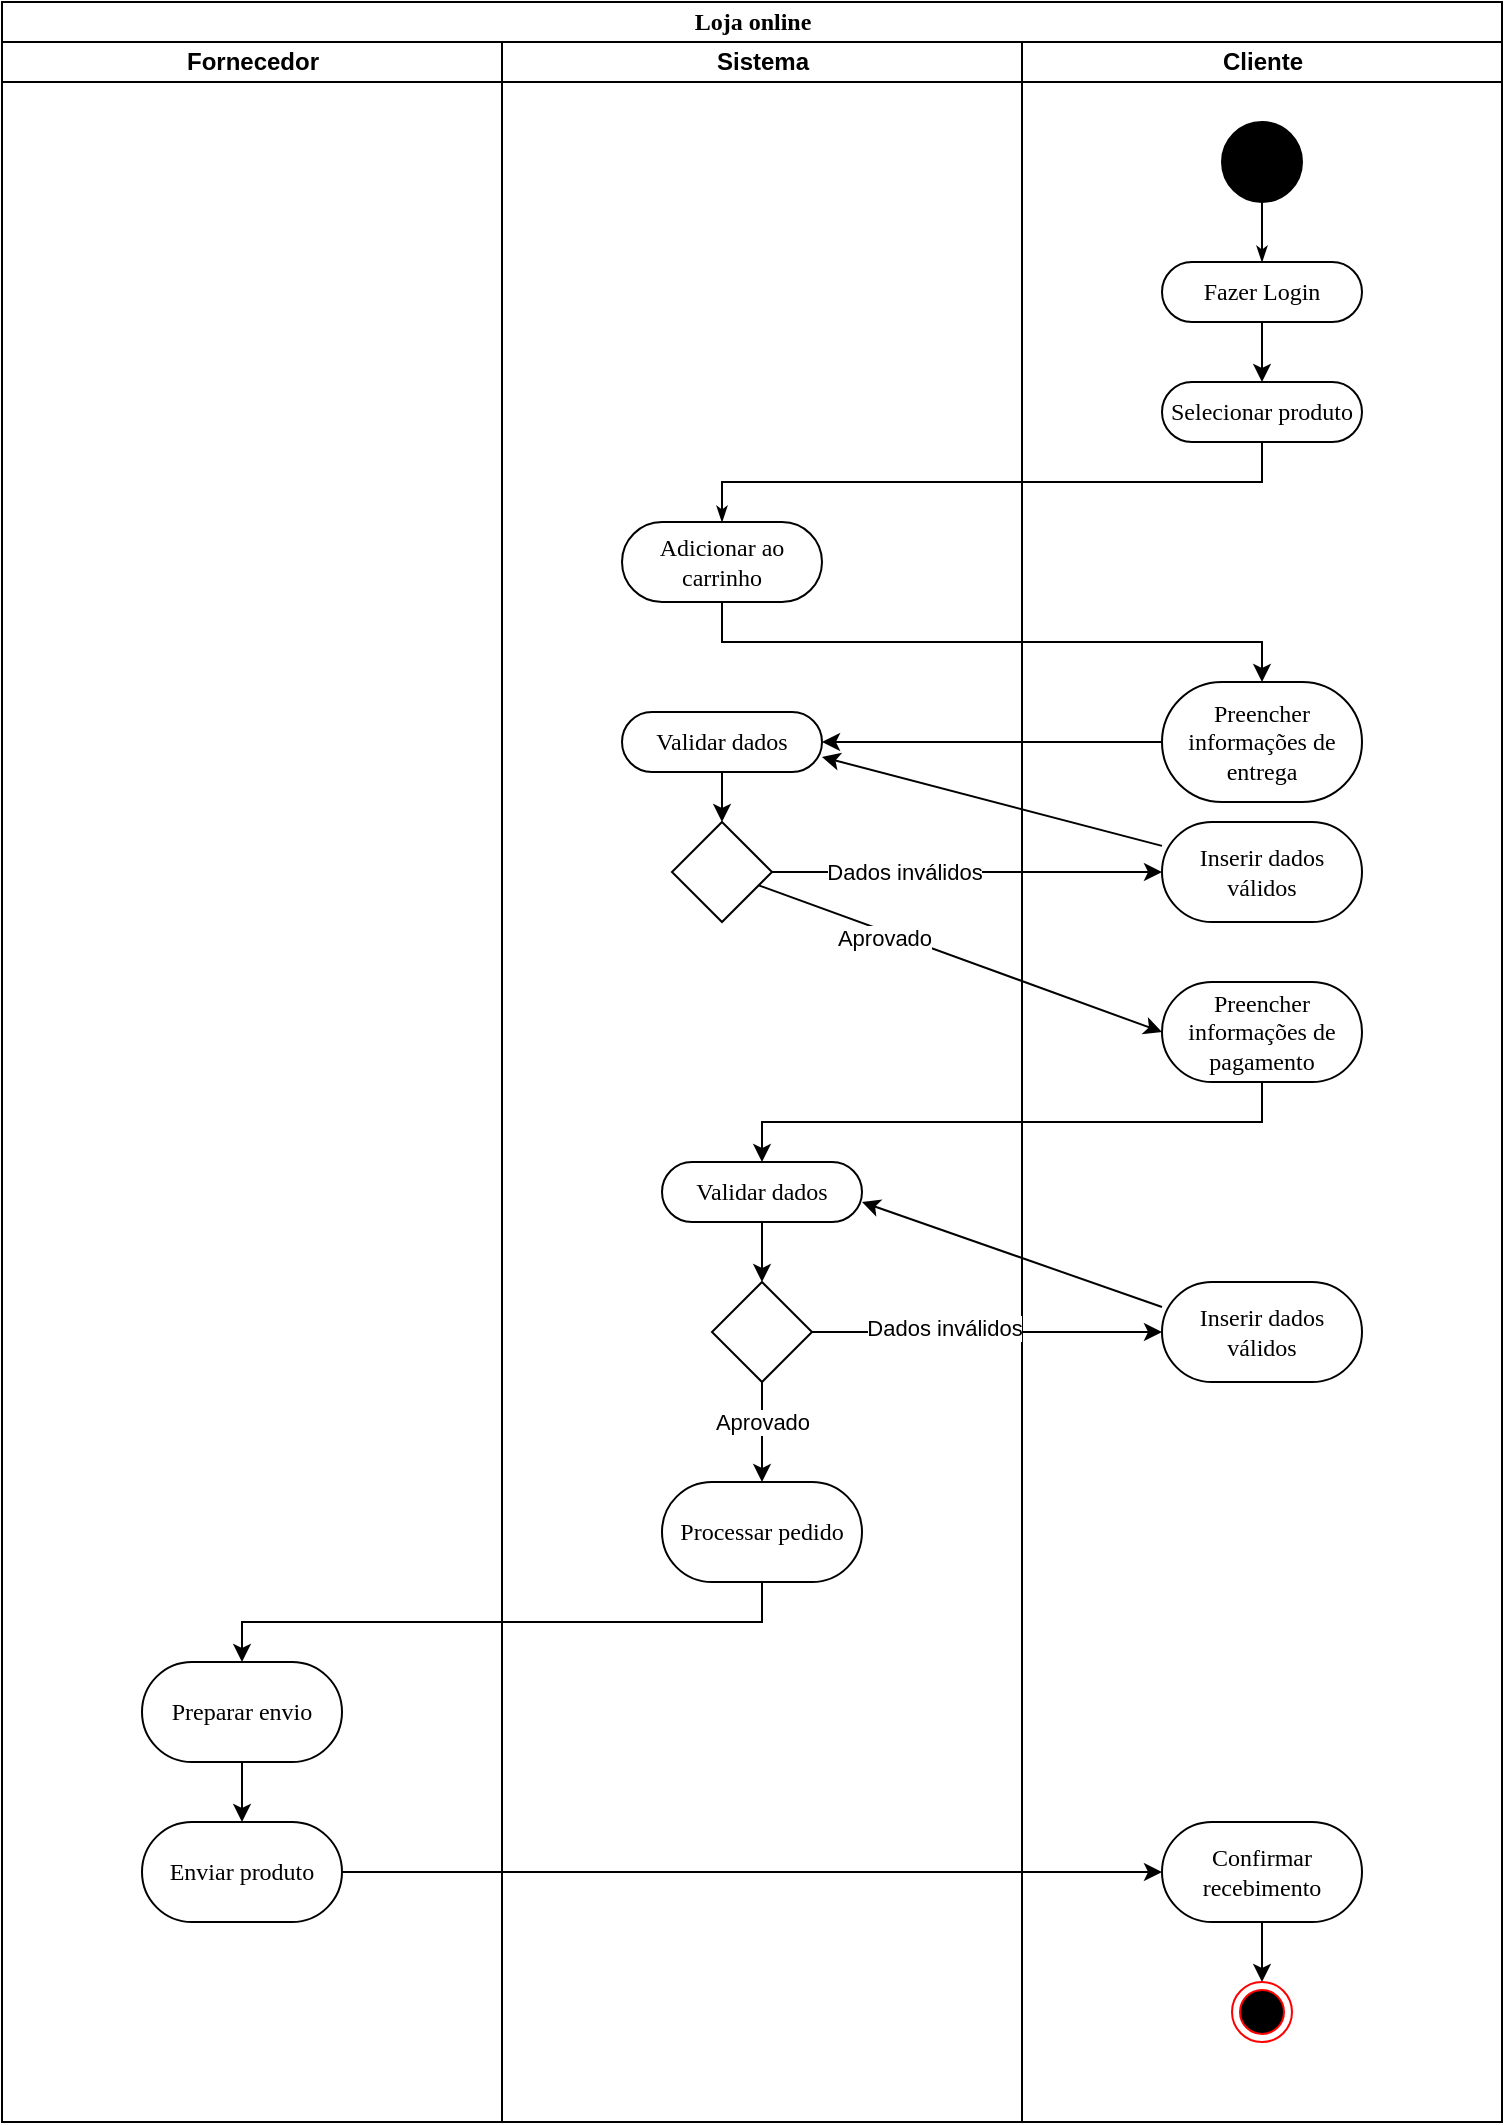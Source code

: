 <mxfile version="22.1.7" type="github">
  <diagram name="Page-1" id="0783ab3e-0a74-02c8-0abd-f7b4e66b4bec">
    <mxGraphModel dx="1434" dy="790" grid="1" gridSize="10" guides="1" tooltips="1" connect="1" arrows="1" fold="1" page="1" pageScale="1" pageWidth="850" pageHeight="1100" background="none" math="0" shadow="0">
      <root>
        <mxCell id="0" />
        <mxCell id="1" parent="0" />
        <mxCell id="1c1d494c118603dd-1" value="Loja online" style="swimlane;html=1;childLayout=stackLayout;startSize=20;rounded=0;shadow=0;comic=0;labelBackgroundColor=none;strokeWidth=1;fontFamily=Verdana;fontSize=12;align=center;" parent="1" vertex="1">
          <mxGeometry x="40" y="20" width="750" height="1060" as="geometry" />
        </mxCell>
        <mxCell id="1c1d494c118603dd-2" value="Fornecedor" style="swimlane;html=1;startSize=20;" parent="1c1d494c118603dd-1" vertex="1">
          <mxGeometry y="20" width="250" height="1040" as="geometry" />
        </mxCell>
        <mxCell id="mdDnkE4mHkIAvBFfIXrY-15" style="edgeStyle=orthogonalEdgeStyle;rounded=0;orthogonalLoop=1;jettySize=auto;html=1;entryX=0.5;entryY=0;entryDx=0;entryDy=0;" parent="1c1d494c118603dd-2" source="mdDnkE4mHkIAvBFfIXrY-12" target="mdDnkE4mHkIAvBFfIXrY-13" edge="1">
          <mxGeometry relative="1" as="geometry" />
        </mxCell>
        <mxCell id="mdDnkE4mHkIAvBFfIXrY-12" value="Preparar envio" style="rounded=1;whiteSpace=wrap;html=1;shadow=0;comic=0;labelBackgroundColor=none;strokeWidth=1;fontFamily=Verdana;fontSize=12;align=center;arcSize=50;" parent="1c1d494c118603dd-2" vertex="1">
          <mxGeometry x="70" y="810" width="100" height="50" as="geometry" />
        </mxCell>
        <mxCell id="mdDnkE4mHkIAvBFfIXrY-13" value="Enviar produto" style="rounded=1;whiteSpace=wrap;html=1;shadow=0;comic=0;labelBackgroundColor=none;strokeWidth=1;fontFamily=Verdana;fontSize=12;align=center;arcSize=50;" parent="1c1d494c118603dd-2" vertex="1">
          <mxGeometry x="70" y="890" width="100" height="50" as="geometry" />
        </mxCell>
        <mxCell id="1c1d494c118603dd-3" value="Sistema" style="swimlane;html=1;startSize=20;" parent="1c1d494c118603dd-1" vertex="1">
          <mxGeometry x="250" y="20" width="260" height="1040" as="geometry" />
        </mxCell>
        <mxCell id="mdDnkE4mHkIAvBFfIXrY-32" style="edgeStyle=orthogonalEdgeStyle;rounded=0;orthogonalLoop=1;jettySize=auto;html=1;entryX=0.5;entryY=0;entryDx=0;entryDy=0;" parent="1c1d494c118603dd-3" source="mdDnkE4mHkIAvBFfIXrY-29" target="mdDnkE4mHkIAvBFfIXrY-31" edge="1">
          <mxGeometry relative="1" as="geometry" />
        </mxCell>
        <mxCell id="mdDnkE4mHkIAvBFfIXrY-29" value="Validar dados" style="rounded=1;whiteSpace=wrap;html=1;shadow=0;comic=0;labelBackgroundColor=none;strokeWidth=1;fontFamily=Verdana;fontSize=12;align=center;arcSize=50;" parent="1c1d494c118603dd-3" vertex="1">
          <mxGeometry x="80" y="560" width="100" height="30" as="geometry" />
        </mxCell>
        <mxCell id="mdDnkE4mHkIAvBFfIXrY-16" value="" style="rhombus;whiteSpace=wrap;html=1;" parent="1c1d494c118603dd-3" vertex="1">
          <mxGeometry x="85" y="390" width="50" height="50" as="geometry" />
        </mxCell>
        <mxCell id="mdDnkE4mHkIAvBFfIXrY-34" style="edgeStyle=orthogonalEdgeStyle;rounded=0;orthogonalLoop=1;jettySize=auto;html=1;" parent="1c1d494c118603dd-3" source="mdDnkE4mHkIAvBFfIXrY-31" target="mdDnkE4mHkIAvBFfIXrY-33" edge="1">
          <mxGeometry relative="1" as="geometry" />
        </mxCell>
        <mxCell id="mdDnkE4mHkIAvBFfIXrY-35" value="Aprovado" style="edgeLabel;html=1;align=center;verticalAlign=middle;resizable=0;points=[];" parent="mdDnkE4mHkIAvBFfIXrY-34" vertex="1" connectable="0">
          <mxGeometry x="-0.2" relative="1" as="geometry">
            <mxPoint as="offset" />
          </mxGeometry>
        </mxCell>
        <mxCell id="mdDnkE4mHkIAvBFfIXrY-31" value="" style="rhombus;whiteSpace=wrap;html=1;" parent="1c1d494c118603dd-3" vertex="1">
          <mxGeometry x="105" y="620" width="50" height="50" as="geometry" />
        </mxCell>
        <mxCell id="mdDnkE4mHkIAvBFfIXrY-33" value="Processar pedido" style="rounded=1;whiteSpace=wrap;html=1;shadow=0;comic=0;labelBackgroundColor=none;strokeWidth=1;fontFamily=Verdana;fontSize=12;align=center;arcSize=50;" parent="1c1d494c118603dd-3" vertex="1">
          <mxGeometry x="80" y="720" width="100" height="50" as="geometry" />
        </mxCell>
        <mxCell id="1c1d494c118603dd-4" value="Cliente" style="swimlane;html=1;startSize=20;" parent="1c1d494c118603dd-1" vertex="1">
          <mxGeometry x="510" y="20" width="240" height="1040" as="geometry" />
        </mxCell>
        <mxCell id="1c1d494c118603dd-27" style="edgeStyle=orthogonalEdgeStyle;rounded=0;html=1;labelBackgroundColor=none;startArrow=none;startFill=0;startSize=5;endArrow=classicThin;endFill=1;endSize=5;jettySize=auto;orthogonalLoop=1;strokeWidth=1;fontFamily=Verdana;fontSize=12" parent="1c1d494c118603dd-4" source="60571a20871a0731-4" target="60571a20871a0731-8" edge="1">
          <mxGeometry relative="1" as="geometry" />
        </mxCell>
        <mxCell id="60571a20871a0731-4" value="" style="ellipse;whiteSpace=wrap;html=1;rounded=0;shadow=0;comic=0;labelBackgroundColor=none;strokeWidth=1;fillColor=#000000;fontFamily=Verdana;fontSize=12;align=center;" parent="1c1d494c118603dd-4" vertex="1">
          <mxGeometry x="100" y="40" width="40" height="40" as="geometry" />
        </mxCell>
        <mxCell id="mdDnkE4mHkIAvBFfIXrY-28" style="edgeStyle=orthogonalEdgeStyle;rounded=0;orthogonalLoop=1;jettySize=auto;html=1;entryX=0.5;entryY=0;entryDx=0;entryDy=0;" parent="1c1d494c118603dd-4" source="60571a20871a0731-8" target="mdDnkE4mHkIAvBFfIXrY-1" edge="1">
          <mxGeometry relative="1" as="geometry" />
        </mxCell>
        <mxCell id="60571a20871a0731-8" value="Fazer Login" style="rounded=1;whiteSpace=wrap;html=1;shadow=0;comic=0;labelBackgroundColor=none;strokeWidth=1;fontFamily=Verdana;fontSize=12;align=center;arcSize=50;" parent="1c1d494c118603dd-4" vertex="1">
          <mxGeometry x="70" y="110" width="100" height="30" as="geometry" />
        </mxCell>
        <mxCell id="mdDnkE4mHkIAvBFfIXrY-43" style="edgeStyle=orthogonalEdgeStyle;rounded=0;orthogonalLoop=1;jettySize=auto;html=1;" parent="1c1d494c118603dd-4" source="mdDnkE4mHkIAvBFfIXrY-14" target="mdDnkE4mHkIAvBFfIXrY-42" edge="1">
          <mxGeometry relative="1" as="geometry" />
        </mxCell>
        <mxCell id="mdDnkE4mHkIAvBFfIXrY-14" value="Confirmar recebimento" style="rounded=1;whiteSpace=wrap;html=1;shadow=0;comic=0;labelBackgroundColor=none;strokeWidth=1;fontFamily=Verdana;fontSize=12;align=center;arcSize=50;" parent="1c1d494c118603dd-4" vertex="1">
          <mxGeometry x="70" y="890" width="100" height="50" as="geometry" />
        </mxCell>
        <mxCell id="mdDnkE4mHkIAvBFfIXrY-1" value="Selecionar produto" style="rounded=1;whiteSpace=wrap;html=1;shadow=0;comic=0;labelBackgroundColor=none;strokeWidth=1;fontFamily=Verdana;fontSize=12;align=center;arcSize=50;" parent="1c1d494c118603dd-4" vertex="1">
          <mxGeometry x="70" y="170" width="100" height="30" as="geometry" />
        </mxCell>
        <mxCell id="1c1d494c118603dd-5" value="Adicionar ao carrinho" style="rounded=1;whiteSpace=wrap;html=1;shadow=0;comic=0;labelBackgroundColor=none;strokeWidth=1;fontFamily=Verdana;fontSize=12;align=center;arcSize=50;" parent="1c1d494c118603dd-4" vertex="1">
          <mxGeometry x="-200" y="240" width="100" height="40" as="geometry" />
        </mxCell>
        <mxCell id="mdDnkE4mHkIAvBFfIXrY-2" value="Preencher informações de entrega" style="rounded=1;whiteSpace=wrap;html=1;shadow=0;comic=0;labelBackgroundColor=none;strokeWidth=1;fontFamily=Verdana;fontSize=12;align=center;arcSize=50;" parent="1c1d494c118603dd-4" vertex="1">
          <mxGeometry x="70" y="320" width="100" height="60" as="geometry" />
        </mxCell>
        <mxCell id="mdDnkE4mHkIAvBFfIXrY-5" style="edgeStyle=orthogonalEdgeStyle;rounded=0;orthogonalLoop=1;jettySize=auto;html=1;entryX=1;entryY=0.5;entryDx=0;entryDy=0;" parent="1c1d494c118603dd-4" source="mdDnkE4mHkIAvBFfIXrY-2" target="mdDnkE4mHkIAvBFfIXrY-6" edge="1">
          <mxGeometry relative="1" as="geometry">
            <mxPoint x="-410" y="340" as="targetPoint" />
          </mxGeometry>
        </mxCell>
        <mxCell id="mdDnkE4mHkIAvBFfIXrY-4" style="edgeStyle=orthogonalEdgeStyle;rounded=0;orthogonalLoop=1;jettySize=auto;html=1;exitX=0.5;exitY=1;exitDx=0;exitDy=0;" parent="1c1d494c118603dd-4" source="1c1d494c118603dd-5" target="mdDnkE4mHkIAvBFfIXrY-2" edge="1">
          <mxGeometry relative="1" as="geometry" />
        </mxCell>
        <mxCell id="mdDnkE4mHkIAvBFfIXrY-6" value="Validar dados" style="rounded=1;whiteSpace=wrap;html=1;shadow=0;comic=0;labelBackgroundColor=none;strokeWidth=1;fontFamily=Verdana;fontSize=12;align=center;arcSize=50;" parent="1c1d494c118603dd-4" vertex="1">
          <mxGeometry x="-200" y="335" width="100" height="30" as="geometry" />
        </mxCell>
        <mxCell id="mdDnkE4mHkIAvBFfIXrY-19" value="Inserir dados válidos" style="rounded=1;whiteSpace=wrap;html=1;shadow=0;comic=0;labelBackgroundColor=none;strokeWidth=1;fontFamily=Verdana;fontSize=12;align=center;arcSize=50;" parent="1c1d494c118603dd-4" vertex="1">
          <mxGeometry x="70" y="390" width="100" height="50" as="geometry" />
        </mxCell>
        <mxCell id="mdDnkE4mHkIAvBFfIXrY-23" style="rounded=0;orthogonalLoop=1;jettySize=auto;html=1;entryX=1;entryY=0.75;entryDx=0;entryDy=0;" parent="1c1d494c118603dd-4" source="mdDnkE4mHkIAvBFfIXrY-19" target="mdDnkE4mHkIAvBFfIXrY-6" edge="1">
          <mxGeometry relative="1" as="geometry" />
        </mxCell>
        <mxCell id="mdDnkE4mHkIAvBFfIXrY-22" value="Preencher informações de pagamento" style="rounded=1;whiteSpace=wrap;html=1;shadow=0;comic=0;labelBackgroundColor=none;strokeWidth=1;fontFamily=Verdana;fontSize=12;align=center;arcSize=50;" parent="1c1d494c118603dd-4" vertex="1">
          <mxGeometry x="70" y="470" width="100" height="50" as="geometry" />
        </mxCell>
        <mxCell id="1c1d494c118603dd-29" style="edgeStyle=orthogonalEdgeStyle;rounded=0;html=1;labelBackgroundColor=none;startArrow=none;startFill=0;startSize=5;endArrow=classicThin;endFill=1;endSize=5;jettySize=auto;orthogonalLoop=1;strokeWidth=1;fontFamily=Verdana;fontSize=12;entryX=0.5;entryY=0;entryDx=0;entryDy=0;exitX=0.5;exitY=1;exitDx=0;exitDy=0;" parent="1c1d494c118603dd-4" source="mdDnkE4mHkIAvBFfIXrY-1" target="1c1d494c118603dd-5" edge="1">
          <mxGeometry relative="1" as="geometry">
            <Array as="points">
              <mxPoint x="120" y="220" />
              <mxPoint x="-150" y="220" />
            </Array>
            <mxPoint x="120" y="190" as="sourcePoint" />
          </mxGeometry>
        </mxCell>
        <mxCell id="mdDnkE4mHkIAvBFfIXrY-36" value="Inserir dados válidos" style="rounded=1;whiteSpace=wrap;html=1;shadow=0;comic=0;labelBackgroundColor=none;strokeWidth=1;fontFamily=Verdana;fontSize=12;align=center;arcSize=50;" parent="1c1d494c118603dd-4" vertex="1">
          <mxGeometry x="70" y="620" width="100" height="50" as="geometry" />
        </mxCell>
        <mxCell id="mdDnkE4mHkIAvBFfIXrY-42" value="" style="ellipse;html=1;shape=endState;fillColor=#000000;strokeColor=#ff0000;" parent="1c1d494c118603dd-4" vertex="1">
          <mxGeometry x="105" y="970" width="30" height="30" as="geometry" />
        </mxCell>
        <mxCell id="mdDnkE4mHkIAvBFfIXrY-30" style="edgeStyle=orthogonalEdgeStyle;rounded=0;orthogonalLoop=1;jettySize=auto;html=1;entryX=0.5;entryY=0;entryDx=0;entryDy=0;exitX=0.5;exitY=1;exitDx=0;exitDy=0;" parent="1c1d494c118603dd-1" source="mdDnkE4mHkIAvBFfIXrY-22" target="mdDnkE4mHkIAvBFfIXrY-29" edge="1">
          <mxGeometry relative="1" as="geometry" />
        </mxCell>
        <mxCell id="mdDnkE4mHkIAvBFfIXrY-17" style="edgeStyle=orthogonalEdgeStyle;rounded=0;orthogonalLoop=1;jettySize=auto;html=1;" parent="1c1d494c118603dd-1" source="mdDnkE4mHkIAvBFfIXrY-6" target="mdDnkE4mHkIAvBFfIXrY-16" edge="1">
          <mxGeometry relative="1" as="geometry" />
        </mxCell>
        <mxCell id="mdDnkE4mHkIAvBFfIXrY-20" style="edgeStyle=orthogonalEdgeStyle;rounded=0;orthogonalLoop=1;jettySize=auto;html=1;" parent="1c1d494c118603dd-1" source="mdDnkE4mHkIAvBFfIXrY-16" target="mdDnkE4mHkIAvBFfIXrY-19" edge="1">
          <mxGeometry relative="1" as="geometry" />
        </mxCell>
        <mxCell id="mdDnkE4mHkIAvBFfIXrY-21" value="Dados inválidos" style="edgeLabel;html=1;align=center;verticalAlign=middle;resizable=0;points=[];" parent="mdDnkE4mHkIAvBFfIXrY-20" vertex="1" connectable="0">
          <mxGeometry x="-0.244" y="2" relative="1" as="geometry">
            <mxPoint x="-8" y="2" as="offset" />
          </mxGeometry>
        </mxCell>
        <mxCell id="mdDnkE4mHkIAvBFfIXrY-24" style="rounded=0;orthogonalLoop=1;jettySize=auto;html=1;entryX=0;entryY=0.5;entryDx=0;entryDy=0;" parent="1c1d494c118603dd-1" source="mdDnkE4mHkIAvBFfIXrY-16" target="mdDnkE4mHkIAvBFfIXrY-22" edge="1">
          <mxGeometry relative="1" as="geometry" />
        </mxCell>
        <mxCell id="mdDnkE4mHkIAvBFfIXrY-25" value="Aprovado" style="edgeLabel;html=1;align=center;verticalAlign=middle;resizable=0;points=[];" parent="mdDnkE4mHkIAvBFfIXrY-24" vertex="1" connectable="0">
          <mxGeometry x="-0.367" y="3" relative="1" as="geometry">
            <mxPoint x="-3" y="6" as="offset" />
          </mxGeometry>
        </mxCell>
        <mxCell id="mdDnkE4mHkIAvBFfIXrY-37" style="edgeStyle=orthogonalEdgeStyle;rounded=0;orthogonalLoop=1;jettySize=auto;html=1;" parent="1c1d494c118603dd-1" source="mdDnkE4mHkIAvBFfIXrY-31" target="mdDnkE4mHkIAvBFfIXrY-36" edge="1">
          <mxGeometry relative="1" as="geometry" />
        </mxCell>
        <mxCell id="mdDnkE4mHkIAvBFfIXrY-38" value="Dados inválidos" style="edgeLabel;html=1;align=center;verticalAlign=middle;resizable=0;points=[];" parent="mdDnkE4mHkIAvBFfIXrY-37" vertex="1" connectable="0">
          <mxGeometry x="-0.252" y="2" relative="1" as="geometry">
            <mxPoint as="offset" />
          </mxGeometry>
        </mxCell>
        <mxCell id="mdDnkE4mHkIAvBFfIXrY-39" style="edgeStyle=orthogonalEdgeStyle;rounded=0;orthogonalLoop=1;jettySize=auto;html=1;exitX=0.5;exitY=1;exitDx=0;exitDy=0;" parent="1c1d494c118603dd-1" source="mdDnkE4mHkIAvBFfIXrY-33" target="mdDnkE4mHkIAvBFfIXrY-12" edge="1">
          <mxGeometry relative="1" as="geometry" />
        </mxCell>
        <mxCell id="mdDnkE4mHkIAvBFfIXrY-40" style="edgeStyle=orthogonalEdgeStyle;rounded=0;orthogonalLoop=1;jettySize=auto;html=1;" parent="1c1d494c118603dd-1" source="mdDnkE4mHkIAvBFfIXrY-13" target="mdDnkE4mHkIAvBFfIXrY-14" edge="1">
          <mxGeometry relative="1" as="geometry" />
        </mxCell>
        <mxCell id="mdDnkE4mHkIAvBFfIXrY-41" style="rounded=0;orthogonalLoop=1;jettySize=auto;html=1;exitX=0;exitY=0.25;exitDx=0;exitDy=0;" parent="1c1d494c118603dd-1" source="mdDnkE4mHkIAvBFfIXrY-36" edge="1">
          <mxGeometry relative="1" as="geometry">
            <mxPoint x="430" y="600" as="targetPoint" />
          </mxGeometry>
        </mxCell>
      </root>
    </mxGraphModel>
  </diagram>
</mxfile>

